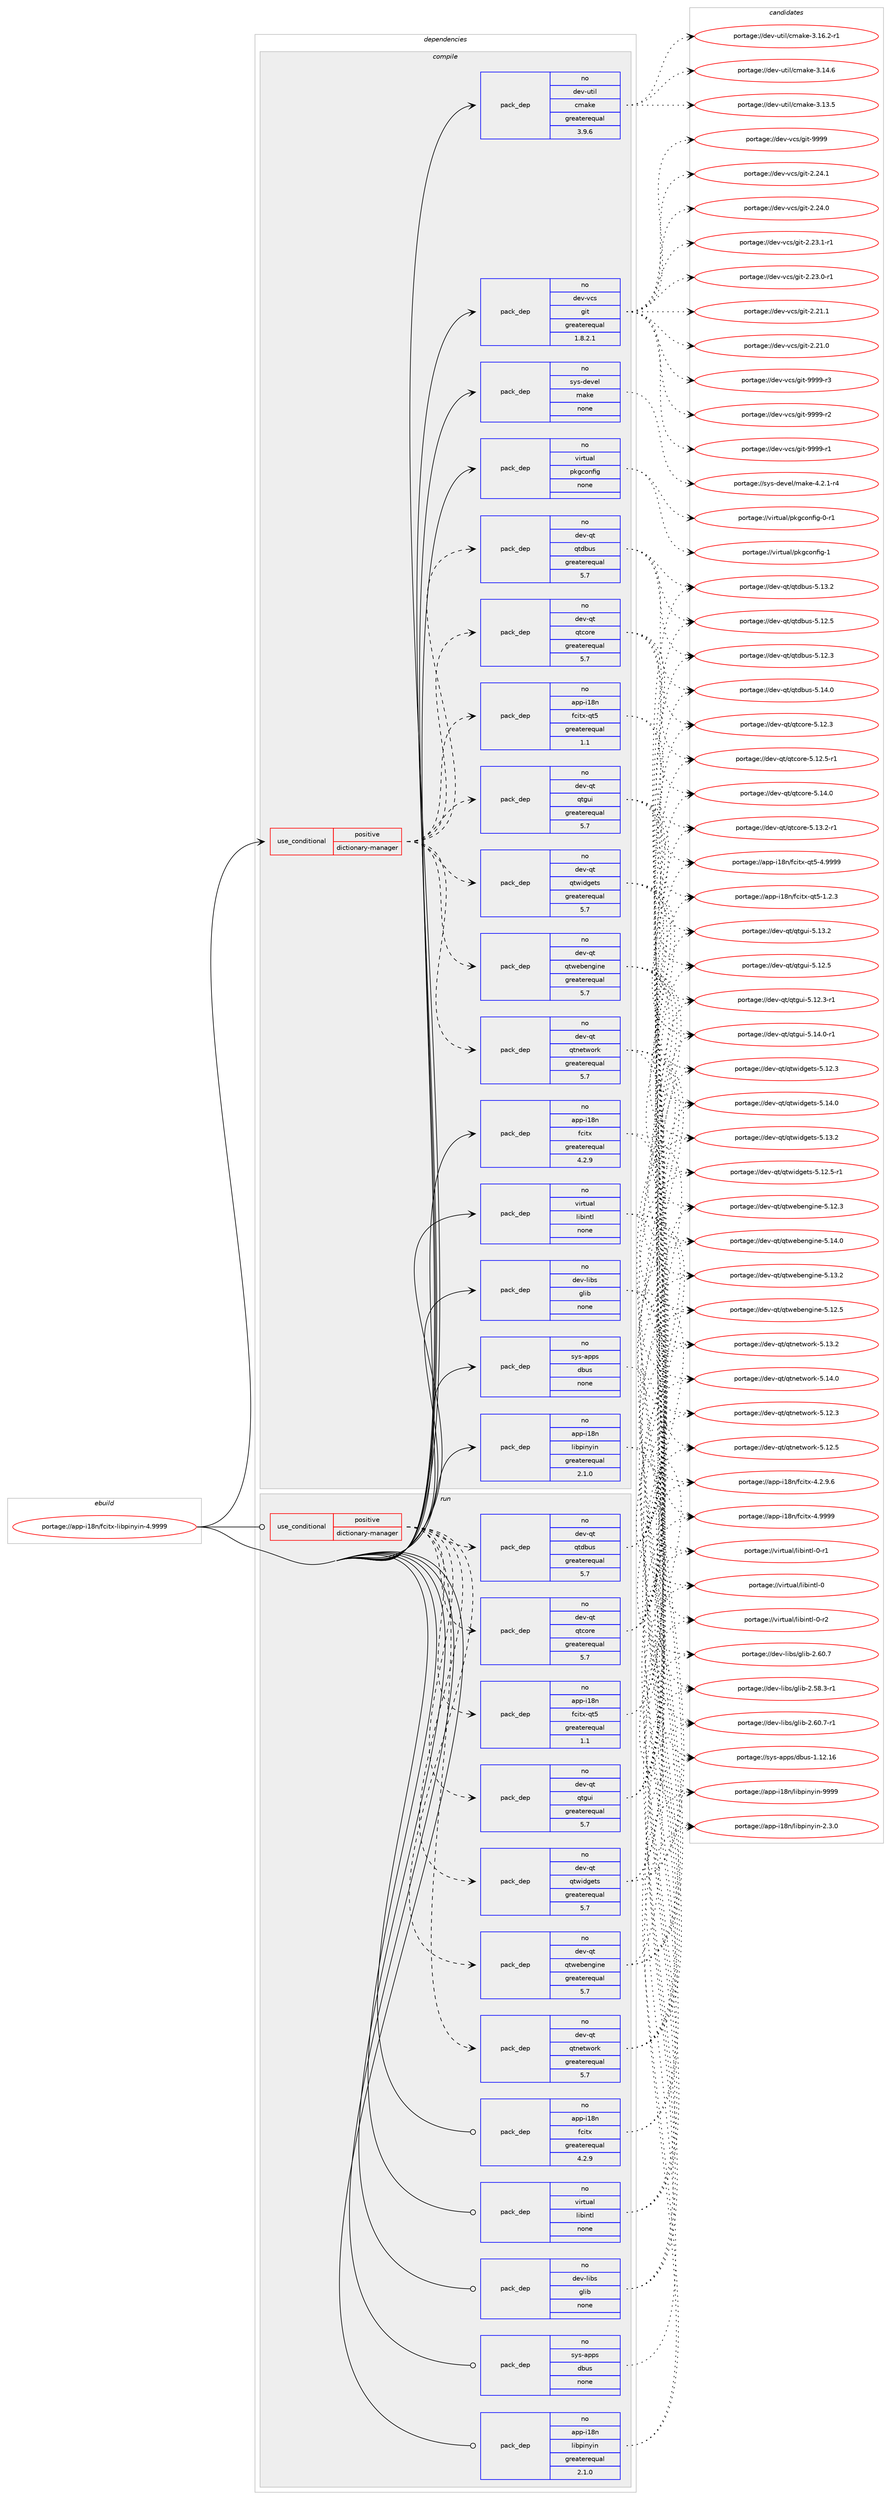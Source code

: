 digraph prolog {

# *************
# Graph options
# *************

newrank=true;
concentrate=true;
compound=true;
graph [rankdir=LR,fontname=Helvetica,fontsize=10,ranksep=1.5];#, ranksep=2.5, nodesep=0.2];
edge  [arrowhead=vee];
node  [fontname=Helvetica,fontsize=10];

# **********
# The ebuild
# **********

subgraph cluster_leftcol {
color=gray;
rank=same;
label=<<i>ebuild</i>>;
id [label="portage://app-i18n/fcitx-libpinyin-4.9999", color=red, width=4, href="../app-i18n/fcitx-libpinyin-4.9999.svg"];
}

# ****************
# The dependencies
# ****************

subgraph cluster_midcol {
color=gray;
label=<<i>dependencies</i>>;
subgraph cluster_compile {
fillcolor="#eeeeee";
style=filled;
label=<<i>compile</i>>;
subgraph cond145002 {
dependency619061 [label=<<TABLE BORDER="0" CELLBORDER="1" CELLSPACING="0" CELLPADDING="4"><TR><TD ROWSPAN="3" CELLPADDING="10">use_conditional</TD></TR><TR><TD>positive</TD></TR><TR><TD>dictionary-manager</TD></TR></TABLE>>, shape=none, color=red];
subgraph pack465753 {
dependency619062 [label=<<TABLE BORDER="0" CELLBORDER="1" CELLSPACING="0" CELLPADDING="4" WIDTH="220"><TR><TD ROWSPAN="6" CELLPADDING="30">pack_dep</TD></TR><TR><TD WIDTH="110">no</TD></TR><TR><TD>app-i18n</TD></TR><TR><TD>fcitx-qt5</TD></TR><TR><TD>greaterequal</TD></TR><TR><TD>1.1</TD></TR></TABLE>>, shape=none, color=blue];
}
dependency619061:e -> dependency619062:w [weight=20,style="dashed",arrowhead="vee"];
subgraph pack465754 {
dependency619063 [label=<<TABLE BORDER="0" CELLBORDER="1" CELLSPACING="0" CELLPADDING="4" WIDTH="220"><TR><TD ROWSPAN="6" CELLPADDING="30">pack_dep</TD></TR><TR><TD WIDTH="110">no</TD></TR><TR><TD>dev-qt</TD></TR><TR><TD>qtcore</TD></TR><TR><TD>greaterequal</TD></TR><TR><TD>5.7</TD></TR></TABLE>>, shape=none, color=blue];
}
dependency619061:e -> dependency619063:w [weight=20,style="dashed",arrowhead="vee"];
subgraph pack465755 {
dependency619064 [label=<<TABLE BORDER="0" CELLBORDER="1" CELLSPACING="0" CELLPADDING="4" WIDTH="220"><TR><TD ROWSPAN="6" CELLPADDING="30">pack_dep</TD></TR><TR><TD WIDTH="110">no</TD></TR><TR><TD>dev-qt</TD></TR><TR><TD>qtdbus</TD></TR><TR><TD>greaterequal</TD></TR><TR><TD>5.7</TD></TR></TABLE>>, shape=none, color=blue];
}
dependency619061:e -> dependency619064:w [weight=20,style="dashed",arrowhead="vee"];
subgraph pack465756 {
dependency619065 [label=<<TABLE BORDER="0" CELLBORDER="1" CELLSPACING="0" CELLPADDING="4" WIDTH="220"><TR><TD ROWSPAN="6" CELLPADDING="30">pack_dep</TD></TR><TR><TD WIDTH="110">no</TD></TR><TR><TD>dev-qt</TD></TR><TR><TD>qtgui</TD></TR><TR><TD>greaterequal</TD></TR><TR><TD>5.7</TD></TR></TABLE>>, shape=none, color=blue];
}
dependency619061:e -> dependency619065:w [weight=20,style="dashed",arrowhead="vee"];
subgraph pack465757 {
dependency619066 [label=<<TABLE BORDER="0" CELLBORDER="1" CELLSPACING="0" CELLPADDING="4" WIDTH="220"><TR><TD ROWSPAN="6" CELLPADDING="30">pack_dep</TD></TR><TR><TD WIDTH="110">no</TD></TR><TR><TD>dev-qt</TD></TR><TR><TD>qtnetwork</TD></TR><TR><TD>greaterequal</TD></TR><TR><TD>5.7</TD></TR></TABLE>>, shape=none, color=blue];
}
dependency619061:e -> dependency619066:w [weight=20,style="dashed",arrowhead="vee"];
subgraph pack465758 {
dependency619067 [label=<<TABLE BORDER="0" CELLBORDER="1" CELLSPACING="0" CELLPADDING="4" WIDTH="220"><TR><TD ROWSPAN="6" CELLPADDING="30">pack_dep</TD></TR><TR><TD WIDTH="110">no</TD></TR><TR><TD>dev-qt</TD></TR><TR><TD>qtwebengine</TD></TR><TR><TD>greaterequal</TD></TR><TR><TD>5.7</TD></TR></TABLE>>, shape=none, color=blue];
}
dependency619061:e -> dependency619067:w [weight=20,style="dashed",arrowhead="vee"];
subgraph pack465759 {
dependency619068 [label=<<TABLE BORDER="0" CELLBORDER="1" CELLSPACING="0" CELLPADDING="4" WIDTH="220"><TR><TD ROWSPAN="6" CELLPADDING="30">pack_dep</TD></TR><TR><TD WIDTH="110">no</TD></TR><TR><TD>dev-qt</TD></TR><TR><TD>qtwidgets</TD></TR><TR><TD>greaterequal</TD></TR><TR><TD>5.7</TD></TR></TABLE>>, shape=none, color=blue];
}
dependency619061:e -> dependency619068:w [weight=20,style="dashed",arrowhead="vee"];
}
id:e -> dependency619061:w [weight=20,style="solid",arrowhead="vee"];
subgraph pack465760 {
dependency619069 [label=<<TABLE BORDER="0" CELLBORDER="1" CELLSPACING="0" CELLPADDING="4" WIDTH="220"><TR><TD ROWSPAN="6" CELLPADDING="30">pack_dep</TD></TR><TR><TD WIDTH="110">no</TD></TR><TR><TD>app-i18n</TD></TR><TR><TD>fcitx</TD></TR><TR><TD>greaterequal</TD></TR><TR><TD>4.2.9</TD></TR></TABLE>>, shape=none, color=blue];
}
id:e -> dependency619069:w [weight=20,style="solid",arrowhead="vee"];
subgraph pack465761 {
dependency619070 [label=<<TABLE BORDER="0" CELLBORDER="1" CELLSPACING="0" CELLPADDING="4" WIDTH="220"><TR><TD ROWSPAN="6" CELLPADDING="30">pack_dep</TD></TR><TR><TD WIDTH="110">no</TD></TR><TR><TD>app-i18n</TD></TR><TR><TD>libpinyin</TD></TR><TR><TD>greaterequal</TD></TR><TR><TD>2.1.0</TD></TR></TABLE>>, shape=none, color=blue];
}
id:e -> dependency619070:w [weight=20,style="solid",arrowhead="vee"];
subgraph pack465762 {
dependency619071 [label=<<TABLE BORDER="0" CELLBORDER="1" CELLSPACING="0" CELLPADDING="4" WIDTH="220"><TR><TD ROWSPAN="6" CELLPADDING="30">pack_dep</TD></TR><TR><TD WIDTH="110">no</TD></TR><TR><TD>dev-libs</TD></TR><TR><TD>glib</TD></TR><TR><TD>none</TD></TR><TR><TD></TD></TR></TABLE>>, shape=none, color=blue];
}
id:e -> dependency619071:w [weight=20,style="solid",arrowhead="vee"];
subgraph pack465763 {
dependency619072 [label=<<TABLE BORDER="0" CELLBORDER="1" CELLSPACING="0" CELLPADDING="4" WIDTH="220"><TR><TD ROWSPAN="6" CELLPADDING="30">pack_dep</TD></TR><TR><TD WIDTH="110">no</TD></TR><TR><TD>dev-util</TD></TR><TR><TD>cmake</TD></TR><TR><TD>greaterequal</TD></TR><TR><TD>3.9.6</TD></TR></TABLE>>, shape=none, color=blue];
}
id:e -> dependency619072:w [weight=20,style="solid",arrowhead="vee"];
subgraph pack465764 {
dependency619073 [label=<<TABLE BORDER="0" CELLBORDER="1" CELLSPACING="0" CELLPADDING="4" WIDTH="220"><TR><TD ROWSPAN="6" CELLPADDING="30">pack_dep</TD></TR><TR><TD WIDTH="110">no</TD></TR><TR><TD>dev-vcs</TD></TR><TR><TD>git</TD></TR><TR><TD>greaterequal</TD></TR><TR><TD>1.8.2.1</TD></TR></TABLE>>, shape=none, color=blue];
}
id:e -> dependency619073:w [weight=20,style="solid",arrowhead="vee"];
subgraph pack465765 {
dependency619074 [label=<<TABLE BORDER="0" CELLBORDER="1" CELLSPACING="0" CELLPADDING="4" WIDTH="220"><TR><TD ROWSPAN="6" CELLPADDING="30">pack_dep</TD></TR><TR><TD WIDTH="110">no</TD></TR><TR><TD>sys-apps</TD></TR><TR><TD>dbus</TD></TR><TR><TD>none</TD></TR><TR><TD></TD></TR></TABLE>>, shape=none, color=blue];
}
id:e -> dependency619074:w [weight=20,style="solid",arrowhead="vee"];
subgraph pack465766 {
dependency619075 [label=<<TABLE BORDER="0" CELLBORDER="1" CELLSPACING="0" CELLPADDING="4" WIDTH="220"><TR><TD ROWSPAN="6" CELLPADDING="30">pack_dep</TD></TR><TR><TD WIDTH="110">no</TD></TR><TR><TD>sys-devel</TD></TR><TR><TD>make</TD></TR><TR><TD>none</TD></TR><TR><TD></TD></TR></TABLE>>, shape=none, color=blue];
}
id:e -> dependency619075:w [weight=20,style="solid",arrowhead="vee"];
subgraph pack465767 {
dependency619076 [label=<<TABLE BORDER="0" CELLBORDER="1" CELLSPACING="0" CELLPADDING="4" WIDTH="220"><TR><TD ROWSPAN="6" CELLPADDING="30">pack_dep</TD></TR><TR><TD WIDTH="110">no</TD></TR><TR><TD>virtual</TD></TR><TR><TD>libintl</TD></TR><TR><TD>none</TD></TR><TR><TD></TD></TR></TABLE>>, shape=none, color=blue];
}
id:e -> dependency619076:w [weight=20,style="solid",arrowhead="vee"];
subgraph pack465768 {
dependency619077 [label=<<TABLE BORDER="0" CELLBORDER="1" CELLSPACING="0" CELLPADDING="4" WIDTH="220"><TR><TD ROWSPAN="6" CELLPADDING="30">pack_dep</TD></TR><TR><TD WIDTH="110">no</TD></TR><TR><TD>virtual</TD></TR><TR><TD>pkgconfig</TD></TR><TR><TD>none</TD></TR><TR><TD></TD></TR></TABLE>>, shape=none, color=blue];
}
id:e -> dependency619077:w [weight=20,style="solid",arrowhead="vee"];
}
subgraph cluster_compileandrun {
fillcolor="#eeeeee";
style=filled;
label=<<i>compile and run</i>>;
}
subgraph cluster_run {
fillcolor="#eeeeee";
style=filled;
label=<<i>run</i>>;
subgraph cond145003 {
dependency619078 [label=<<TABLE BORDER="0" CELLBORDER="1" CELLSPACING="0" CELLPADDING="4"><TR><TD ROWSPAN="3" CELLPADDING="10">use_conditional</TD></TR><TR><TD>positive</TD></TR><TR><TD>dictionary-manager</TD></TR></TABLE>>, shape=none, color=red];
subgraph pack465769 {
dependency619079 [label=<<TABLE BORDER="0" CELLBORDER="1" CELLSPACING="0" CELLPADDING="4" WIDTH="220"><TR><TD ROWSPAN="6" CELLPADDING="30">pack_dep</TD></TR><TR><TD WIDTH="110">no</TD></TR><TR><TD>app-i18n</TD></TR><TR><TD>fcitx-qt5</TD></TR><TR><TD>greaterequal</TD></TR><TR><TD>1.1</TD></TR></TABLE>>, shape=none, color=blue];
}
dependency619078:e -> dependency619079:w [weight=20,style="dashed",arrowhead="vee"];
subgraph pack465770 {
dependency619080 [label=<<TABLE BORDER="0" CELLBORDER="1" CELLSPACING="0" CELLPADDING="4" WIDTH="220"><TR><TD ROWSPAN="6" CELLPADDING="30">pack_dep</TD></TR><TR><TD WIDTH="110">no</TD></TR><TR><TD>dev-qt</TD></TR><TR><TD>qtcore</TD></TR><TR><TD>greaterequal</TD></TR><TR><TD>5.7</TD></TR></TABLE>>, shape=none, color=blue];
}
dependency619078:e -> dependency619080:w [weight=20,style="dashed",arrowhead="vee"];
subgraph pack465771 {
dependency619081 [label=<<TABLE BORDER="0" CELLBORDER="1" CELLSPACING="0" CELLPADDING="4" WIDTH="220"><TR><TD ROWSPAN="6" CELLPADDING="30">pack_dep</TD></TR><TR><TD WIDTH="110">no</TD></TR><TR><TD>dev-qt</TD></TR><TR><TD>qtdbus</TD></TR><TR><TD>greaterequal</TD></TR><TR><TD>5.7</TD></TR></TABLE>>, shape=none, color=blue];
}
dependency619078:e -> dependency619081:w [weight=20,style="dashed",arrowhead="vee"];
subgraph pack465772 {
dependency619082 [label=<<TABLE BORDER="0" CELLBORDER="1" CELLSPACING="0" CELLPADDING="4" WIDTH="220"><TR><TD ROWSPAN="6" CELLPADDING="30">pack_dep</TD></TR><TR><TD WIDTH="110">no</TD></TR><TR><TD>dev-qt</TD></TR><TR><TD>qtgui</TD></TR><TR><TD>greaterequal</TD></TR><TR><TD>5.7</TD></TR></TABLE>>, shape=none, color=blue];
}
dependency619078:e -> dependency619082:w [weight=20,style="dashed",arrowhead="vee"];
subgraph pack465773 {
dependency619083 [label=<<TABLE BORDER="0" CELLBORDER="1" CELLSPACING="0" CELLPADDING="4" WIDTH="220"><TR><TD ROWSPAN="6" CELLPADDING="30">pack_dep</TD></TR><TR><TD WIDTH="110">no</TD></TR><TR><TD>dev-qt</TD></TR><TR><TD>qtnetwork</TD></TR><TR><TD>greaterequal</TD></TR><TR><TD>5.7</TD></TR></TABLE>>, shape=none, color=blue];
}
dependency619078:e -> dependency619083:w [weight=20,style="dashed",arrowhead="vee"];
subgraph pack465774 {
dependency619084 [label=<<TABLE BORDER="0" CELLBORDER="1" CELLSPACING="0" CELLPADDING="4" WIDTH="220"><TR><TD ROWSPAN="6" CELLPADDING="30">pack_dep</TD></TR><TR><TD WIDTH="110">no</TD></TR><TR><TD>dev-qt</TD></TR><TR><TD>qtwebengine</TD></TR><TR><TD>greaterequal</TD></TR><TR><TD>5.7</TD></TR></TABLE>>, shape=none, color=blue];
}
dependency619078:e -> dependency619084:w [weight=20,style="dashed",arrowhead="vee"];
subgraph pack465775 {
dependency619085 [label=<<TABLE BORDER="0" CELLBORDER="1" CELLSPACING="0" CELLPADDING="4" WIDTH="220"><TR><TD ROWSPAN="6" CELLPADDING="30">pack_dep</TD></TR><TR><TD WIDTH="110">no</TD></TR><TR><TD>dev-qt</TD></TR><TR><TD>qtwidgets</TD></TR><TR><TD>greaterequal</TD></TR><TR><TD>5.7</TD></TR></TABLE>>, shape=none, color=blue];
}
dependency619078:e -> dependency619085:w [weight=20,style="dashed",arrowhead="vee"];
}
id:e -> dependency619078:w [weight=20,style="solid",arrowhead="odot"];
subgraph pack465776 {
dependency619086 [label=<<TABLE BORDER="0" CELLBORDER="1" CELLSPACING="0" CELLPADDING="4" WIDTH="220"><TR><TD ROWSPAN="6" CELLPADDING="30">pack_dep</TD></TR><TR><TD WIDTH="110">no</TD></TR><TR><TD>app-i18n</TD></TR><TR><TD>fcitx</TD></TR><TR><TD>greaterequal</TD></TR><TR><TD>4.2.9</TD></TR></TABLE>>, shape=none, color=blue];
}
id:e -> dependency619086:w [weight=20,style="solid",arrowhead="odot"];
subgraph pack465777 {
dependency619087 [label=<<TABLE BORDER="0" CELLBORDER="1" CELLSPACING="0" CELLPADDING="4" WIDTH="220"><TR><TD ROWSPAN="6" CELLPADDING="30">pack_dep</TD></TR><TR><TD WIDTH="110">no</TD></TR><TR><TD>app-i18n</TD></TR><TR><TD>libpinyin</TD></TR><TR><TD>greaterequal</TD></TR><TR><TD>2.1.0</TD></TR></TABLE>>, shape=none, color=blue];
}
id:e -> dependency619087:w [weight=20,style="solid",arrowhead="odot"];
subgraph pack465778 {
dependency619088 [label=<<TABLE BORDER="0" CELLBORDER="1" CELLSPACING="0" CELLPADDING="4" WIDTH="220"><TR><TD ROWSPAN="6" CELLPADDING="30">pack_dep</TD></TR><TR><TD WIDTH="110">no</TD></TR><TR><TD>dev-libs</TD></TR><TR><TD>glib</TD></TR><TR><TD>none</TD></TR><TR><TD></TD></TR></TABLE>>, shape=none, color=blue];
}
id:e -> dependency619088:w [weight=20,style="solid",arrowhead="odot"];
subgraph pack465779 {
dependency619089 [label=<<TABLE BORDER="0" CELLBORDER="1" CELLSPACING="0" CELLPADDING="4" WIDTH="220"><TR><TD ROWSPAN="6" CELLPADDING="30">pack_dep</TD></TR><TR><TD WIDTH="110">no</TD></TR><TR><TD>sys-apps</TD></TR><TR><TD>dbus</TD></TR><TR><TD>none</TD></TR><TR><TD></TD></TR></TABLE>>, shape=none, color=blue];
}
id:e -> dependency619089:w [weight=20,style="solid",arrowhead="odot"];
subgraph pack465780 {
dependency619090 [label=<<TABLE BORDER="0" CELLBORDER="1" CELLSPACING="0" CELLPADDING="4" WIDTH="220"><TR><TD ROWSPAN="6" CELLPADDING="30">pack_dep</TD></TR><TR><TD WIDTH="110">no</TD></TR><TR><TD>virtual</TD></TR><TR><TD>libintl</TD></TR><TR><TD>none</TD></TR><TR><TD></TD></TR></TABLE>>, shape=none, color=blue];
}
id:e -> dependency619090:w [weight=20,style="solid",arrowhead="odot"];
}
}

# **************
# The candidates
# **************

subgraph cluster_choices {
rank=same;
color=gray;
label=<<i>candidates</i>>;

subgraph choice465753 {
color=black;
nodesep=1;
choice971121124510549561104710299105116120451131165345524657575757 [label="portage://app-i18n/fcitx-qt5-4.9999", color=red, width=4,href="../app-i18n/fcitx-qt5-4.9999.svg"];
choice9711211245105495611047102991051161204511311653454946504651 [label="portage://app-i18n/fcitx-qt5-1.2.3", color=red, width=4,href="../app-i18n/fcitx-qt5-1.2.3.svg"];
dependency619062:e -> choice971121124510549561104710299105116120451131165345524657575757:w [style=dotted,weight="100"];
dependency619062:e -> choice9711211245105495611047102991051161204511311653454946504651:w [style=dotted,weight="100"];
}
subgraph choice465754 {
color=black;
nodesep=1;
choice10010111845113116471131169911111410145534649524648 [label="portage://dev-qt/qtcore-5.14.0", color=red, width=4,href="../dev-qt/qtcore-5.14.0.svg"];
choice100101118451131164711311699111114101455346495146504511449 [label="portage://dev-qt/qtcore-5.13.2-r1", color=red, width=4,href="../dev-qt/qtcore-5.13.2-r1.svg"];
choice100101118451131164711311699111114101455346495046534511449 [label="portage://dev-qt/qtcore-5.12.5-r1", color=red, width=4,href="../dev-qt/qtcore-5.12.5-r1.svg"];
choice10010111845113116471131169911111410145534649504651 [label="portage://dev-qt/qtcore-5.12.3", color=red, width=4,href="../dev-qt/qtcore-5.12.3.svg"];
dependency619063:e -> choice10010111845113116471131169911111410145534649524648:w [style=dotted,weight="100"];
dependency619063:e -> choice100101118451131164711311699111114101455346495146504511449:w [style=dotted,weight="100"];
dependency619063:e -> choice100101118451131164711311699111114101455346495046534511449:w [style=dotted,weight="100"];
dependency619063:e -> choice10010111845113116471131169911111410145534649504651:w [style=dotted,weight="100"];
}
subgraph choice465755 {
color=black;
nodesep=1;
choice10010111845113116471131161009811711545534649524648 [label="portage://dev-qt/qtdbus-5.14.0", color=red, width=4,href="../dev-qt/qtdbus-5.14.0.svg"];
choice10010111845113116471131161009811711545534649514650 [label="portage://dev-qt/qtdbus-5.13.2", color=red, width=4,href="../dev-qt/qtdbus-5.13.2.svg"];
choice10010111845113116471131161009811711545534649504653 [label="portage://dev-qt/qtdbus-5.12.5", color=red, width=4,href="../dev-qt/qtdbus-5.12.5.svg"];
choice10010111845113116471131161009811711545534649504651 [label="portage://dev-qt/qtdbus-5.12.3", color=red, width=4,href="../dev-qt/qtdbus-5.12.3.svg"];
dependency619064:e -> choice10010111845113116471131161009811711545534649524648:w [style=dotted,weight="100"];
dependency619064:e -> choice10010111845113116471131161009811711545534649514650:w [style=dotted,weight="100"];
dependency619064:e -> choice10010111845113116471131161009811711545534649504653:w [style=dotted,weight="100"];
dependency619064:e -> choice10010111845113116471131161009811711545534649504651:w [style=dotted,weight="100"];
}
subgraph choice465756 {
color=black;
nodesep=1;
choice1001011184511311647113116103117105455346495246484511449 [label="portage://dev-qt/qtgui-5.14.0-r1", color=red, width=4,href="../dev-qt/qtgui-5.14.0-r1.svg"];
choice100101118451131164711311610311710545534649514650 [label="portage://dev-qt/qtgui-5.13.2", color=red, width=4,href="../dev-qt/qtgui-5.13.2.svg"];
choice100101118451131164711311610311710545534649504653 [label="portage://dev-qt/qtgui-5.12.5", color=red, width=4,href="../dev-qt/qtgui-5.12.5.svg"];
choice1001011184511311647113116103117105455346495046514511449 [label="portage://dev-qt/qtgui-5.12.3-r1", color=red, width=4,href="../dev-qt/qtgui-5.12.3-r1.svg"];
dependency619065:e -> choice1001011184511311647113116103117105455346495246484511449:w [style=dotted,weight="100"];
dependency619065:e -> choice100101118451131164711311610311710545534649514650:w [style=dotted,weight="100"];
dependency619065:e -> choice100101118451131164711311610311710545534649504653:w [style=dotted,weight="100"];
dependency619065:e -> choice1001011184511311647113116103117105455346495046514511449:w [style=dotted,weight="100"];
}
subgraph choice465757 {
color=black;
nodesep=1;
choice100101118451131164711311611010111611911111410745534649524648 [label="portage://dev-qt/qtnetwork-5.14.0", color=red, width=4,href="../dev-qt/qtnetwork-5.14.0.svg"];
choice100101118451131164711311611010111611911111410745534649514650 [label="portage://dev-qt/qtnetwork-5.13.2", color=red, width=4,href="../dev-qt/qtnetwork-5.13.2.svg"];
choice100101118451131164711311611010111611911111410745534649504653 [label="portage://dev-qt/qtnetwork-5.12.5", color=red, width=4,href="../dev-qt/qtnetwork-5.12.5.svg"];
choice100101118451131164711311611010111611911111410745534649504651 [label="portage://dev-qt/qtnetwork-5.12.3", color=red, width=4,href="../dev-qt/qtnetwork-5.12.3.svg"];
dependency619066:e -> choice100101118451131164711311611010111611911111410745534649524648:w [style=dotted,weight="100"];
dependency619066:e -> choice100101118451131164711311611010111611911111410745534649514650:w [style=dotted,weight="100"];
dependency619066:e -> choice100101118451131164711311611010111611911111410745534649504653:w [style=dotted,weight="100"];
dependency619066:e -> choice100101118451131164711311611010111611911111410745534649504651:w [style=dotted,weight="100"];
}
subgraph choice465758 {
color=black;
nodesep=1;
choice10010111845113116471131161191019810111010310511010145534649524648 [label="portage://dev-qt/qtwebengine-5.14.0", color=red, width=4,href="../dev-qt/qtwebengine-5.14.0.svg"];
choice10010111845113116471131161191019810111010310511010145534649514650 [label="portage://dev-qt/qtwebengine-5.13.2", color=red, width=4,href="../dev-qt/qtwebengine-5.13.2.svg"];
choice10010111845113116471131161191019810111010310511010145534649504653 [label="portage://dev-qt/qtwebengine-5.12.5", color=red, width=4,href="../dev-qt/qtwebengine-5.12.5.svg"];
choice10010111845113116471131161191019810111010310511010145534649504651 [label="portage://dev-qt/qtwebengine-5.12.3", color=red, width=4,href="../dev-qt/qtwebengine-5.12.3.svg"];
dependency619067:e -> choice10010111845113116471131161191019810111010310511010145534649524648:w [style=dotted,weight="100"];
dependency619067:e -> choice10010111845113116471131161191019810111010310511010145534649514650:w [style=dotted,weight="100"];
dependency619067:e -> choice10010111845113116471131161191019810111010310511010145534649504653:w [style=dotted,weight="100"];
dependency619067:e -> choice10010111845113116471131161191019810111010310511010145534649504651:w [style=dotted,weight="100"];
}
subgraph choice465759 {
color=black;
nodesep=1;
choice100101118451131164711311611910510010310111611545534649524648 [label="portage://dev-qt/qtwidgets-5.14.0", color=red, width=4,href="../dev-qt/qtwidgets-5.14.0.svg"];
choice100101118451131164711311611910510010310111611545534649514650 [label="portage://dev-qt/qtwidgets-5.13.2", color=red, width=4,href="../dev-qt/qtwidgets-5.13.2.svg"];
choice1001011184511311647113116119105100103101116115455346495046534511449 [label="portage://dev-qt/qtwidgets-5.12.5-r1", color=red, width=4,href="../dev-qt/qtwidgets-5.12.5-r1.svg"];
choice100101118451131164711311611910510010310111611545534649504651 [label="portage://dev-qt/qtwidgets-5.12.3", color=red, width=4,href="../dev-qt/qtwidgets-5.12.3.svg"];
dependency619068:e -> choice100101118451131164711311611910510010310111611545534649524648:w [style=dotted,weight="100"];
dependency619068:e -> choice100101118451131164711311611910510010310111611545534649514650:w [style=dotted,weight="100"];
dependency619068:e -> choice1001011184511311647113116119105100103101116115455346495046534511449:w [style=dotted,weight="100"];
dependency619068:e -> choice100101118451131164711311611910510010310111611545534649504651:w [style=dotted,weight="100"];
}
subgraph choice465760 {
color=black;
nodesep=1;
choice97112112451054956110471029910511612045524657575757 [label="portage://app-i18n/fcitx-4.9999", color=red, width=4,href="../app-i18n/fcitx-4.9999.svg"];
choice9711211245105495611047102991051161204552465046574654 [label="portage://app-i18n/fcitx-4.2.9.6", color=red, width=4,href="../app-i18n/fcitx-4.2.9.6.svg"];
dependency619069:e -> choice97112112451054956110471029910511612045524657575757:w [style=dotted,weight="100"];
dependency619069:e -> choice9711211245105495611047102991051161204552465046574654:w [style=dotted,weight="100"];
}
subgraph choice465761 {
color=black;
nodesep=1;
choice9711211245105495611047108105981121051101211051104557575757 [label="portage://app-i18n/libpinyin-9999", color=red, width=4,href="../app-i18n/libpinyin-9999.svg"];
choice971121124510549561104710810598112105110121105110455046514648 [label="portage://app-i18n/libpinyin-2.3.0", color=red, width=4,href="../app-i18n/libpinyin-2.3.0.svg"];
dependency619070:e -> choice9711211245105495611047108105981121051101211051104557575757:w [style=dotted,weight="100"];
dependency619070:e -> choice971121124510549561104710810598112105110121105110455046514648:w [style=dotted,weight="100"];
}
subgraph choice465762 {
color=black;
nodesep=1;
choice10010111845108105981154710310810598455046544846554511449 [label="portage://dev-libs/glib-2.60.7-r1", color=red, width=4,href="../dev-libs/glib-2.60.7-r1.svg"];
choice1001011184510810598115471031081059845504654484655 [label="portage://dev-libs/glib-2.60.7", color=red, width=4,href="../dev-libs/glib-2.60.7.svg"];
choice10010111845108105981154710310810598455046535646514511449 [label="portage://dev-libs/glib-2.58.3-r1", color=red, width=4,href="../dev-libs/glib-2.58.3-r1.svg"];
dependency619071:e -> choice10010111845108105981154710310810598455046544846554511449:w [style=dotted,weight="100"];
dependency619071:e -> choice1001011184510810598115471031081059845504654484655:w [style=dotted,weight="100"];
dependency619071:e -> choice10010111845108105981154710310810598455046535646514511449:w [style=dotted,weight="100"];
}
subgraph choice465763 {
color=black;
nodesep=1;
choice10010111845117116105108479910997107101455146495446504511449 [label="portage://dev-util/cmake-3.16.2-r1", color=red, width=4,href="../dev-util/cmake-3.16.2-r1.svg"];
choice1001011184511711610510847991099710710145514649524654 [label="portage://dev-util/cmake-3.14.6", color=red, width=4,href="../dev-util/cmake-3.14.6.svg"];
choice1001011184511711610510847991099710710145514649514653 [label="portage://dev-util/cmake-3.13.5", color=red, width=4,href="../dev-util/cmake-3.13.5.svg"];
dependency619072:e -> choice10010111845117116105108479910997107101455146495446504511449:w [style=dotted,weight="100"];
dependency619072:e -> choice1001011184511711610510847991099710710145514649524654:w [style=dotted,weight="100"];
dependency619072:e -> choice1001011184511711610510847991099710710145514649514653:w [style=dotted,weight="100"];
}
subgraph choice465764 {
color=black;
nodesep=1;
choice10010111845118991154710310511645575757574511451 [label="portage://dev-vcs/git-9999-r3", color=red, width=4,href="../dev-vcs/git-9999-r3.svg"];
choice10010111845118991154710310511645575757574511450 [label="portage://dev-vcs/git-9999-r2", color=red, width=4,href="../dev-vcs/git-9999-r2.svg"];
choice10010111845118991154710310511645575757574511449 [label="portage://dev-vcs/git-9999-r1", color=red, width=4,href="../dev-vcs/git-9999-r1.svg"];
choice1001011184511899115471031051164557575757 [label="portage://dev-vcs/git-9999", color=red, width=4,href="../dev-vcs/git-9999.svg"];
choice10010111845118991154710310511645504650524649 [label="portage://dev-vcs/git-2.24.1", color=red, width=4,href="../dev-vcs/git-2.24.1.svg"];
choice10010111845118991154710310511645504650524648 [label="portage://dev-vcs/git-2.24.0", color=red, width=4,href="../dev-vcs/git-2.24.0.svg"];
choice100101118451189911547103105116455046505146494511449 [label="portage://dev-vcs/git-2.23.1-r1", color=red, width=4,href="../dev-vcs/git-2.23.1-r1.svg"];
choice100101118451189911547103105116455046505146484511449 [label="portage://dev-vcs/git-2.23.0-r1", color=red, width=4,href="../dev-vcs/git-2.23.0-r1.svg"];
choice10010111845118991154710310511645504650494649 [label="portage://dev-vcs/git-2.21.1", color=red, width=4,href="../dev-vcs/git-2.21.1.svg"];
choice10010111845118991154710310511645504650494648 [label="portage://dev-vcs/git-2.21.0", color=red, width=4,href="../dev-vcs/git-2.21.0.svg"];
dependency619073:e -> choice10010111845118991154710310511645575757574511451:w [style=dotted,weight="100"];
dependency619073:e -> choice10010111845118991154710310511645575757574511450:w [style=dotted,weight="100"];
dependency619073:e -> choice10010111845118991154710310511645575757574511449:w [style=dotted,weight="100"];
dependency619073:e -> choice1001011184511899115471031051164557575757:w [style=dotted,weight="100"];
dependency619073:e -> choice10010111845118991154710310511645504650524649:w [style=dotted,weight="100"];
dependency619073:e -> choice10010111845118991154710310511645504650524648:w [style=dotted,weight="100"];
dependency619073:e -> choice100101118451189911547103105116455046505146494511449:w [style=dotted,weight="100"];
dependency619073:e -> choice100101118451189911547103105116455046505146484511449:w [style=dotted,weight="100"];
dependency619073:e -> choice10010111845118991154710310511645504650494649:w [style=dotted,weight="100"];
dependency619073:e -> choice10010111845118991154710310511645504650494648:w [style=dotted,weight="100"];
}
subgraph choice465765 {
color=black;
nodesep=1;
choice115121115459711211211547100981171154549464950464954 [label="portage://sys-apps/dbus-1.12.16", color=red, width=4,href="../sys-apps/dbus-1.12.16.svg"];
dependency619074:e -> choice115121115459711211211547100981171154549464950464954:w [style=dotted,weight="100"];
}
subgraph choice465766 {
color=black;
nodesep=1;
choice1151211154510010111810110847109971071014552465046494511452 [label="portage://sys-devel/make-4.2.1-r4", color=red, width=4,href="../sys-devel/make-4.2.1-r4.svg"];
dependency619075:e -> choice1151211154510010111810110847109971071014552465046494511452:w [style=dotted,weight="100"];
}
subgraph choice465767 {
color=black;
nodesep=1;
choice11810511411611797108471081059810511011610845484511450 [label="portage://virtual/libintl-0-r2", color=red, width=4,href="../virtual/libintl-0-r2.svg"];
choice11810511411611797108471081059810511011610845484511449 [label="portage://virtual/libintl-0-r1", color=red, width=4,href="../virtual/libintl-0-r1.svg"];
choice1181051141161179710847108105981051101161084548 [label="portage://virtual/libintl-0", color=red, width=4,href="../virtual/libintl-0.svg"];
dependency619076:e -> choice11810511411611797108471081059810511011610845484511450:w [style=dotted,weight="100"];
dependency619076:e -> choice11810511411611797108471081059810511011610845484511449:w [style=dotted,weight="100"];
dependency619076:e -> choice1181051141161179710847108105981051101161084548:w [style=dotted,weight="100"];
}
subgraph choice465768 {
color=black;
nodesep=1;
choice1181051141161179710847112107103991111101021051034549 [label="portage://virtual/pkgconfig-1", color=red, width=4,href="../virtual/pkgconfig-1.svg"];
choice11810511411611797108471121071039911111010210510345484511449 [label="portage://virtual/pkgconfig-0-r1", color=red, width=4,href="../virtual/pkgconfig-0-r1.svg"];
dependency619077:e -> choice1181051141161179710847112107103991111101021051034549:w [style=dotted,weight="100"];
dependency619077:e -> choice11810511411611797108471121071039911111010210510345484511449:w [style=dotted,weight="100"];
}
subgraph choice465769 {
color=black;
nodesep=1;
choice971121124510549561104710299105116120451131165345524657575757 [label="portage://app-i18n/fcitx-qt5-4.9999", color=red, width=4,href="../app-i18n/fcitx-qt5-4.9999.svg"];
choice9711211245105495611047102991051161204511311653454946504651 [label="portage://app-i18n/fcitx-qt5-1.2.3", color=red, width=4,href="../app-i18n/fcitx-qt5-1.2.3.svg"];
dependency619079:e -> choice971121124510549561104710299105116120451131165345524657575757:w [style=dotted,weight="100"];
dependency619079:e -> choice9711211245105495611047102991051161204511311653454946504651:w [style=dotted,weight="100"];
}
subgraph choice465770 {
color=black;
nodesep=1;
choice10010111845113116471131169911111410145534649524648 [label="portage://dev-qt/qtcore-5.14.0", color=red, width=4,href="../dev-qt/qtcore-5.14.0.svg"];
choice100101118451131164711311699111114101455346495146504511449 [label="portage://dev-qt/qtcore-5.13.2-r1", color=red, width=4,href="../dev-qt/qtcore-5.13.2-r1.svg"];
choice100101118451131164711311699111114101455346495046534511449 [label="portage://dev-qt/qtcore-5.12.5-r1", color=red, width=4,href="../dev-qt/qtcore-5.12.5-r1.svg"];
choice10010111845113116471131169911111410145534649504651 [label="portage://dev-qt/qtcore-5.12.3", color=red, width=4,href="../dev-qt/qtcore-5.12.3.svg"];
dependency619080:e -> choice10010111845113116471131169911111410145534649524648:w [style=dotted,weight="100"];
dependency619080:e -> choice100101118451131164711311699111114101455346495146504511449:w [style=dotted,weight="100"];
dependency619080:e -> choice100101118451131164711311699111114101455346495046534511449:w [style=dotted,weight="100"];
dependency619080:e -> choice10010111845113116471131169911111410145534649504651:w [style=dotted,weight="100"];
}
subgraph choice465771 {
color=black;
nodesep=1;
choice10010111845113116471131161009811711545534649524648 [label="portage://dev-qt/qtdbus-5.14.0", color=red, width=4,href="../dev-qt/qtdbus-5.14.0.svg"];
choice10010111845113116471131161009811711545534649514650 [label="portage://dev-qt/qtdbus-5.13.2", color=red, width=4,href="../dev-qt/qtdbus-5.13.2.svg"];
choice10010111845113116471131161009811711545534649504653 [label="portage://dev-qt/qtdbus-5.12.5", color=red, width=4,href="../dev-qt/qtdbus-5.12.5.svg"];
choice10010111845113116471131161009811711545534649504651 [label="portage://dev-qt/qtdbus-5.12.3", color=red, width=4,href="../dev-qt/qtdbus-5.12.3.svg"];
dependency619081:e -> choice10010111845113116471131161009811711545534649524648:w [style=dotted,weight="100"];
dependency619081:e -> choice10010111845113116471131161009811711545534649514650:w [style=dotted,weight="100"];
dependency619081:e -> choice10010111845113116471131161009811711545534649504653:w [style=dotted,weight="100"];
dependency619081:e -> choice10010111845113116471131161009811711545534649504651:w [style=dotted,weight="100"];
}
subgraph choice465772 {
color=black;
nodesep=1;
choice1001011184511311647113116103117105455346495246484511449 [label="portage://dev-qt/qtgui-5.14.0-r1", color=red, width=4,href="../dev-qt/qtgui-5.14.0-r1.svg"];
choice100101118451131164711311610311710545534649514650 [label="portage://dev-qt/qtgui-5.13.2", color=red, width=4,href="../dev-qt/qtgui-5.13.2.svg"];
choice100101118451131164711311610311710545534649504653 [label="portage://dev-qt/qtgui-5.12.5", color=red, width=4,href="../dev-qt/qtgui-5.12.5.svg"];
choice1001011184511311647113116103117105455346495046514511449 [label="portage://dev-qt/qtgui-5.12.3-r1", color=red, width=4,href="../dev-qt/qtgui-5.12.3-r1.svg"];
dependency619082:e -> choice1001011184511311647113116103117105455346495246484511449:w [style=dotted,weight="100"];
dependency619082:e -> choice100101118451131164711311610311710545534649514650:w [style=dotted,weight="100"];
dependency619082:e -> choice100101118451131164711311610311710545534649504653:w [style=dotted,weight="100"];
dependency619082:e -> choice1001011184511311647113116103117105455346495046514511449:w [style=dotted,weight="100"];
}
subgraph choice465773 {
color=black;
nodesep=1;
choice100101118451131164711311611010111611911111410745534649524648 [label="portage://dev-qt/qtnetwork-5.14.0", color=red, width=4,href="../dev-qt/qtnetwork-5.14.0.svg"];
choice100101118451131164711311611010111611911111410745534649514650 [label="portage://dev-qt/qtnetwork-5.13.2", color=red, width=4,href="../dev-qt/qtnetwork-5.13.2.svg"];
choice100101118451131164711311611010111611911111410745534649504653 [label="portage://dev-qt/qtnetwork-5.12.5", color=red, width=4,href="../dev-qt/qtnetwork-5.12.5.svg"];
choice100101118451131164711311611010111611911111410745534649504651 [label="portage://dev-qt/qtnetwork-5.12.3", color=red, width=4,href="../dev-qt/qtnetwork-5.12.3.svg"];
dependency619083:e -> choice100101118451131164711311611010111611911111410745534649524648:w [style=dotted,weight="100"];
dependency619083:e -> choice100101118451131164711311611010111611911111410745534649514650:w [style=dotted,weight="100"];
dependency619083:e -> choice100101118451131164711311611010111611911111410745534649504653:w [style=dotted,weight="100"];
dependency619083:e -> choice100101118451131164711311611010111611911111410745534649504651:w [style=dotted,weight="100"];
}
subgraph choice465774 {
color=black;
nodesep=1;
choice10010111845113116471131161191019810111010310511010145534649524648 [label="portage://dev-qt/qtwebengine-5.14.0", color=red, width=4,href="../dev-qt/qtwebengine-5.14.0.svg"];
choice10010111845113116471131161191019810111010310511010145534649514650 [label="portage://dev-qt/qtwebengine-5.13.2", color=red, width=4,href="../dev-qt/qtwebengine-5.13.2.svg"];
choice10010111845113116471131161191019810111010310511010145534649504653 [label="portage://dev-qt/qtwebengine-5.12.5", color=red, width=4,href="../dev-qt/qtwebengine-5.12.5.svg"];
choice10010111845113116471131161191019810111010310511010145534649504651 [label="portage://dev-qt/qtwebengine-5.12.3", color=red, width=4,href="../dev-qt/qtwebengine-5.12.3.svg"];
dependency619084:e -> choice10010111845113116471131161191019810111010310511010145534649524648:w [style=dotted,weight="100"];
dependency619084:e -> choice10010111845113116471131161191019810111010310511010145534649514650:w [style=dotted,weight="100"];
dependency619084:e -> choice10010111845113116471131161191019810111010310511010145534649504653:w [style=dotted,weight="100"];
dependency619084:e -> choice10010111845113116471131161191019810111010310511010145534649504651:w [style=dotted,weight="100"];
}
subgraph choice465775 {
color=black;
nodesep=1;
choice100101118451131164711311611910510010310111611545534649524648 [label="portage://dev-qt/qtwidgets-5.14.0", color=red, width=4,href="../dev-qt/qtwidgets-5.14.0.svg"];
choice100101118451131164711311611910510010310111611545534649514650 [label="portage://dev-qt/qtwidgets-5.13.2", color=red, width=4,href="../dev-qt/qtwidgets-5.13.2.svg"];
choice1001011184511311647113116119105100103101116115455346495046534511449 [label="portage://dev-qt/qtwidgets-5.12.5-r1", color=red, width=4,href="../dev-qt/qtwidgets-5.12.5-r1.svg"];
choice100101118451131164711311611910510010310111611545534649504651 [label="portage://dev-qt/qtwidgets-5.12.3", color=red, width=4,href="../dev-qt/qtwidgets-5.12.3.svg"];
dependency619085:e -> choice100101118451131164711311611910510010310111611545534649524648:w [style=dotted,weight="100"];
dependency619085:e -> choice100101118451131164711311611910510010310111611545534649514650:w [style=dotted,weight="100"];
dependency619085:e -> choice1001011184511311647113116119105100103101116115455346495046534511449:w [style=dotted,weight="100"];
dependency619085:e -> choice100101118451131164711311611910510010310111611545534649504651:w [style=dotted,weight="100"];
}
subgraph choice465776 {
color=black;
nodesep=1;
choice97112112451054956110471029910511612045524657575757 [label="portage://app-i18n/fcitx-4.9999", color=red, width=4,href="../app-i18n/fcitx-4.9999.svg"];
choice9711211245105495611047102991051161204552465046574654 [label="portage://app-i18n/fcitx-4.2.9.6", color=red, width=4,href="../app-i18n/fcitx-4.2.9.6.svg"];
dependency619086:e -> choice97112112451054956110471029910511612045524657575757:w [style=dotted,weight="100"];
dependency619086:e -> choice9711211245105495611047102991051161204552465046574654:w [style=dotted,weight="100"];
}
subgraph choice465777 {
color=black;
nodesep=1;
choice9711211245105495611047108105981121051101211051104557575757 [label="portage://app-i18n/libpinyin-9999", color=red, width=4,href="../app-i18n/libpinyin-9999.svg"];
choice971121124510549561104710810598112105110121105110455046514648 [label="portage://app-i18n/libpinyin-2.3.0", color=red, width=4,href="../app-i18n/libpinyin-2.3.0.svg"];
dependency619087:e -> choice9711211245105495611047108105981121051101211051104557575757:w [style=dotted,weight="100"];
dependency619087:e -> choice971121124510549561104710810598112105110121105110455046514648:w [style=dotted,weight="100"];
}
subgraph choice465778 {
color=black;
nodesep=1;
choice10010111845108105981154710310810598455046544846554511449 [label="portage://dev-libs/glib-2.60.7-r1", color=red, width=4,href="../dev-libs/glib-2.60.7-r1.svg"];
choice1001011184510810598115471031081059845504654484655 [label="portage://dev-libs/glib-2.60.7", color=red, width=4,href="../dev-libs/glib-2.60.7.svg"];
choice10010111845108105981154710310810598455046535646514511449 [label="portage://dev-libs/glib-2.58.3-r1", color=red, width=4,href="../dev-libs/glib-2.58.3-r1.svg"];
dependency619088:e -> choice10010111845108105981154710310810598455046544846554511449:w [style=dotted,weight="100"];
dependency619088:e -> choice1001011184510810598115471031081059845504654484655:w [style=dotted,weight="100"];
dependency619088:e -> choice10010111845108105981154710310810598455046535646514511449:w [style=dotted,weight="100"];
}
subgraph choice465779 {
color=black;
nodesep=1;
choice115121115459711211211547100981171154549464950464954 [label="portage://sys-apps/dbus-1.12.16", color=red, width=4,href="../sys-apps/dbus-1.12.16.svg"];
dependency619089:e -> choice115121115459711211211547100981171154549464950464954:w [style=dotted,weight="100"];
}
subgraph choice465780 {
color=black;
nodesep=1;
choice11810511411611797108471081059810511011610845484511450 [label="portage://virtual/libintl-0-r2", color=red, width=4,href="../virtual/libintl-0-r2.svg"];
choice11810511411611797108471081059810511011610845484511449 [label="portage://virtual/libintl-0-r1", color=red, width=4,href="../virtual/libintl-0-r1.svg"];
choice1181051141161179710847108105981051101161084548 [label="portage://virtual/libintl-0", color=red, width=4,href="../virtual/libintl-0.svg"];
dependency619090:e -> choice11810511411611797108471081059810511011610845484511450:w [style=dotted,weight="100"];
dependency619090:e -> choice11810511411611797108471081059810511011610845484511449:w [style=dotted,weight="100"];
dependency619090:e -> choice1181051141161179710847108105981051101161084548:w [style=dotted,weight="100"];
}
}

}
